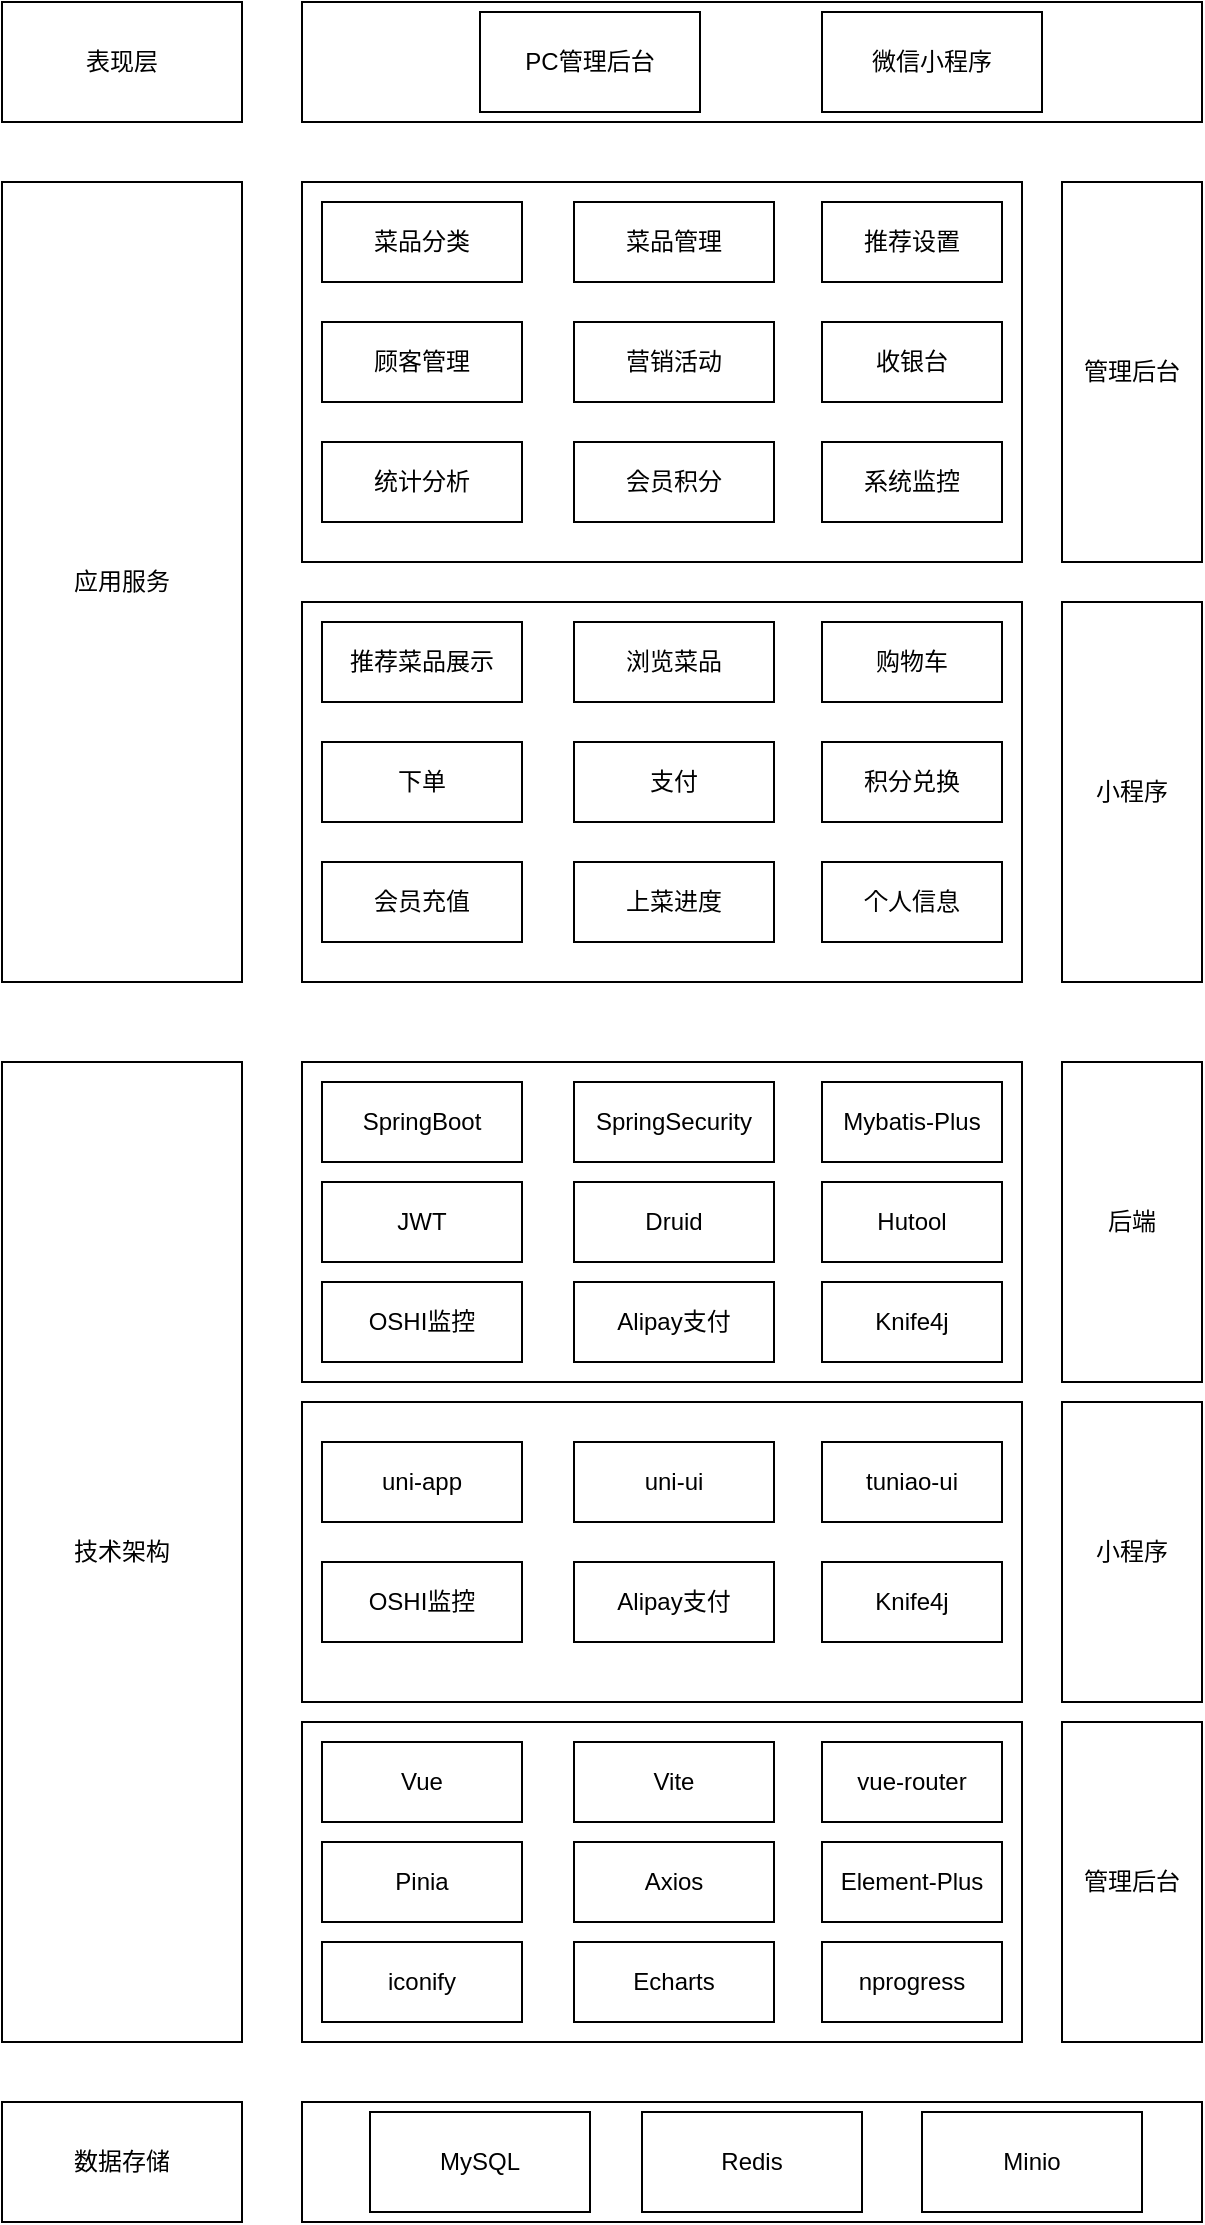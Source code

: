 <mxfile version="25.0.3">
  <diagram name="第 1 页" id="8up1TFRLoGJ1ylDCnul8">
    <mxGraphModel dx="909" dy="539" grid="1" gridSize="10" guides="1" tooltips="1" connect="1" arrows="1" fold="1" page="1" pageScale="1" pageWidth="827" pageHeight="1169" math="0" shadow="0">
      <root>
        <mxCell id="0" />
        <mxCell id="1" parent="0" />
        <mxCell id="2HdnOW5wauHoBpMCBvDK-2" value="" style="rounded=0;whiteSpace=wrap;html=1;" vertex="1" parent="1">
          <mxGeometry x="270" y="30" width="450" height="60" as="geometry" />
        </mxCell>
        <mxCell id="2HdnOW5wauHoBpMCBvDK-3" value="表现层" style="rounded=0;whiteSpace=wrap;html=1;" vertex="1" parent="1">
          <mxGeometry x="120" y="30" width="120" height="60" as="geometry" />
        </mxCell>
        <mxCell id="2HdnOW5wauHoBpMCBvDK-4" value="PC管理后台" style="rounded=0;whiteSpace=wrap;html=1;" vertex="1" parent="1">
          <mxGeometry x="359" y="35" width="110" height="50" as="geometry" />
        </mxCell>
        <mxCell id="2HdnOW5wauHoBpMCBvDK-5" value="微信小程序" style="rounded=0;whiteSpace=wrap;html=1;" vertex="1" parent="1">
          <mxGeometry x="530" y="35" width="110" height="50" as="geometry" />
        </mxCell>
        <mxCell id="2HdnOW5wauHoBpMCBvDK-6" value="应用服务" style="rounded=0;whiteSpace=wrap;html=1;" vertex="1" parent="1">
          <mxGeometry x="120" y="120" width="120" height="400" as="geometry" />
        </mxCell>
        <mxCell id="2HdnOW5wauHoBpMCBvDK-7" value="技术架构" style="rounded=0;whiteSpace=wrap;html=1;" vertex="1" parent="1">
          <mxGeometry x="120" y="560" width="120" height="490" as="geometry" />
        </mxCell>
        <mxCell id="2HdnOW5wauHoBpMCBvDK-8" value="数据存储" style="rounded=0;whiteSpace=wrap;html=1;" vertex="1" parent="1">
          <mxGeometry x="120" y="1080" width="120" height="60" as="geometry" />
        </mxCell>
        <mxCell id="2HdnOW5wauHoBpMCBvDK-9" value="" style="rounded=0;whiteSpace=wrap;html=1;" vertex="1" parent="1">
          <mxGeometry x="270" y="120" width="360" height="190" as="geometry" />
        </mxCell>
        <mxCell id="2HdnOW5wauHoBpMCBvDK-10" value="管理后台" style="rounded=0;whiteSpace=wrap;html=1;" vertex="1" parent="1">
          <mxGeometry x="650" y="120" width="70" height="190" as="geometry" />
        </mxCell>
        <mxCell id="2HdnOW5wauHoBpMCBvDK-11" value="" style="rounded=0;whiteSpace=wrap;html=1;" vertex="1" parent="1">
          <mxGeometry x="270" y="330" width="360" height="190" as="geometry" />
        </mxCell>
        <mxCell id="2HdnOW5wauHoBpMCBvDK-12" value="小程序" style="rounded=0;whiteSpace=wrap;html=1;" vertex="1" parent="1">
          <mxGeometry x="650" y="330" width="70" height="190" as="geometry" />
        </mxCell>
        <mxCell id="2HdnOW5wauHoBpMCBvDK-13" value="" style="rounded=0;whiteSpace=wrap;html=1;" vertex="1" parent="1">
          <mxGeometry x="270" y="560" width="360" height="160" as="geometry" />
        </mxCell>
        <mxCell id="2HdnOW5wauHoBpMCBvDK-14" value="后端" style="rounded=0;whiteSpace=wrap;html=1;" vertex="1" parent="1">
          <mxGeometry x="650" y="560" width="70" height="160" as="geometry" />
        </mxCell>
        <mxCell id="2HdnOW5wauHoBpMCBvDK-15" value="" style="rounded=0;whiteSpace=wrap;html=1;" vertex="1" parent="1">
          <mxGeometry x="270" y="890" width="360" height="160" as="geometry" />
        </mxCell>
        <mxCell id="2HdnOW5wauHoBpMCBvDK-16" value="管理后台" style="rounded=0;whiteSpace=wrap;html=1;" vertex="1" parent="1">
          <mxGeometry x="650" y="890" width="70" height="160" as="geometry" />
        </mxCell>
        <mxCell id="2HdnOW5wauHoBpMCBvDK-17" value="" style="rounded=0;whiteSpace=wrap;html=1;" vertex="1" parent="1">
          <mxGeometry x="270" y="1080" width="450" height="60" as="geometry" />
        </mxCell>
        <mxCell id="2HdnOW5wauHoBpMCBvDK-18" value="MySQL" style="rounded=0;whiteSpace=wrap;html=1;" vertex="1" parent="1">
          <mxGeometry x="304" y="1085" width="110" height="50" as="geometry" />
        </mxCell>
        <mxCell id="2HdnOW5wauHoBpMCBvDK-19" value="Redis" style="rounded=0;whiteSpace=wrap;html=1;" vertex="1" parent="1">
          <mxGeometry x="440" y="1085" width="110" height="50" as="geometry" />
        </mxCell>
        <mxCell id="2HdnOW5wauHoBpMCBvDK-20" value="Minio" style="rounded=0;whiteSpace=wrap;html=1;" vertex="1" parent="1">
          <mxGeometry x="580" y="1085" width="110" height="50" as="geometry" />
        </mxCell>
        <mxCell id="2HdnOW5wauHoBpMCBvDK-21" value="" style="rounded=0;whiteSpace=wrap;html=1;" vertex="1" parent="1">
          <mxGeometry x="270" y="730" width="360" height="150" as="geometry" />
        </mxCell>
        <mxCell id="2HdnOW5wauHoBpMCBvDK-22" value="小程序" style="rounded=0;whiteSpace=wrap;html=1;" vertex="1" parent="1">
          <mxGeometry x="650" y="730" width="70" height="150" as="geometry" />
        </mxCell>
        <mxCell id="2HdnOW5wauHoBpMCBvDK-23" value="菜品分类" style="rounded=0;whiteSpace=wrap;html=1;" vertex="1" parent="1">
          <mxGeometry x="280" y="130" width="100" height="40" as="geometry" />
        </mxCell>
        <mxCell id="2HdnOW5wauHoBpMCBvDK-24" value="菜品管理" style="rounded=0;whiteSpace=wrap;html=1;" vertex="1" parent="1">
          <mxGeometry x="406" y="130" width="100" height="40" as="geometry" />
        </mxCell>
        <mxCell id="2HdnOW5wauHoBpMCBvDK-25" value="推荐设置" style="rounded=0;whiteSpace=wrap;html=1;" vertex="1" parent="1">
          <mxGeometry x="530" y="130" width="90" height="40" as="geometry" />
        </mxCell>
        <mxCell id="2HdnOW5wauHoBpMCBvDK-26" value="顾客管理" style="rounded=0;whiteSpace=wrap;html=1;" vertex="1" parent="1">
          <mxGeometry x="280" y="190" width="100" height="40" as="geometry" />
        </mxCell>
        <mxCell id="2HdnOW5wauHoBpMCBvDK-27" value="统计分析" style="rounded=0;whiteSpace=wrap;html=1;" vertex="1" parent="1">
          <mxGeometry x="280" y="250" width="100" height="40" as="geometry" />
        </mxCell>
        <mxCell id="2HdnOW5wauHoBpMCBvDK-28" value="营销活动" style="rounded=0;whiteSpace=wrap;html=1;" vertex="1" parent="1">
          <mxGeometry x="406" y="190" width="100" height="40" as="geometry" />
        </mxCell>
        <mxCell id="2HdnOW5wauHoBpMCBvDK-29" value="会员积分" style="rounded=0;whiteSpace=wrap;html=1;" vertex="1" parent="1">
          <mxGeometry x="406" y="250" width="100" height="40" as="geometry" />
        </mxCell>
        <mxCell id="2HdnOW5wauHoBpMCBvDK-30" value="收银台" style="rounded=0;whiteSpace=wrap;html=1;" vertex="1" parent="1">
          <mxGeometry x="530" y="190" width="90" height="40" as="geometry" />
        </mxCell>
        <mxCell id="2HdnOW5wauHoBpMCBvDK-31" value="系统监控" style="rounded=0;whiteSpace=wrap;html=1;" vertex="1" parent="1">
          <mxGeometry x="530" y="250" width="90" height="40" as="geometry" />
        </mxCell>
        <mxCell id="2HdnOW5wauHoBpMCBvDK-32" value="推荐菜品展示" style="rounded=0;whiteSpace=wrap;html=1;" vertex="1" parent="1">
          <mxGeometry x="280" y="340" width="100" height="40" as="geometry" />
        </mxCell>
        <mxCell id="2HdnOW5wauHoBpMCBvDK-33" value="浏览菜品" style="rounded=0;whiteSpace=wrap;html=1;" vertex="1" parent="1">
          <mxGeometry x="406" y="340" width="100" height="40" as="geometry" />
        </mxCell>
        <mxCell id="2HdnOW5wauHoBpMCBvDK-34" value="购物车" style="rounded=0;whiteSpace=wrap;html=1;" vertex="1" parent="1">
          <mxGeometry x="530" y="340" width="90" height="40" as="geometry" />
        </mxCell>
        <mxCell id="2HdnOW5wauHoBpMCBvDK-35" value="下单" style="rounded=0;whiteSpace=wrap;html=1;" vertex="1" parent="1">
          <mxGeometry x="280" y="400" width="100" height="40" as="geometry" />
        </mxCell>
        <mxCell id="2HdnOW5wauHoBpMCBvDK-36" value="支付" style="rounded=0;whiteSpace=wrap;html=1;" vertex="1" parent="1">
          <mxGeometry x="406" y="400" width="100" height="40" as="geometry" />
        </mxCell>
        <mxCell id="2HdnOW5wauHoBpMCBvDK-37" value="积分兑换" style="rounded=0;whiteSpace=wrap;html=1;" vertex="1" parent="1">
          <mxGeometry x="530" y="400" width="90" height="40" as="geometry" />
        </mxCell>
        <mxCell id="2HdnOW5wauHoBpMCBvDK-38" value="会员充值" style="rounded=0;whiteSpace=wrap;html=1;" vertex="1" parent="1">
          <mxGeometry x="280" y="460" width="100" height="40" as="geometry" />
        </mxCell>
        <mxCell id="2HdnOW5wauHoBpMCBvDK-39" value="上菜进度" style="rounded=0;whiteSpace=wrap;html=1;" vertex="1" parent="1">
          <mxGeometry x="406" y="460" width="100" height="40" as="geometry" />
        </mxCell>
        <mxCell id="2HdnOW5wauHoBpMCBvDK-40" value="个人信息" style="rounded=0;whiteSpace=wrap;html=1;" vertex="1" parent="1">
          <mxGeometry x="530" y="460" width="90" height="40" as="geometry" />
        </mxCell>
        <mxCell id="2HdnOW5wauHoBpMCBvDK-41" value="SpringBoot" style="rounded=0;whiteSpace=wrap;html=1;" vertex="1" parent="1">
          <mxGeometry x="280" y="570" width="100" height="40" as="geometry" />
        </mxCell>
        <mxCell id="2HdnOW5wauHoBpMCBvDK-42" value="SpringSecurity" style="rounded=0;whiteSpace=wrap;html=1;" vertex="1" parent="1">
          <mxGeometry x="406" y="570" width="100" height="40" as="geometry" />
        </mxCell>
        <mxCell id="2HdnOW5wauHoBpMCBvDK-43" value="Mybatis-Plus" style="rounded=0;whiteSpace=wrap;html=1;" vertex="1" parent="1">
          <mxGeometry x="530" y="570" width="90" height="40" as="geometry" />
        </mxCell>
        <mxCell id="2HdnOW5wauHoBpMCBvDK-44" value="JWT" style="rounded=0;whiteSpace=wrap;html=1;" vertex="1" parent="1">
          <mxGeometry x="280" y="620" width="100" height="40" as="geometry" />
        </mxCell>
        <mxCell id="2HdnOW5wauHoBpMCBvDK-45" value="Druid" style="rounded=0;whiteSpace=wrap;html=1;" vertex="1" parent="1">
          <mxGeometry x="406" y="620" width="100" height="40" as="geometry" />
        </mxCell>
        <mxCell id="2HdnOW5wauHoBpMCBvDK-46" value="Hutool" style="rounded=0;whiteSpace=wrap;html=1;" vertex="1" parent="1">
          <mxGeometry x="530" y="620" width="90" height="40" as="geometry" />
        </mxCell>
        <mxCell id="2HdnOW5wauHoBpMCBvDK-47" value="OSHI监控" style="rounded=0;whiteSpace=wrap;html=1;" vertex="1" parent="1">
          <mxGeometry x="280" y="670" width="100" height="40" as="geometry" />
        </mxCell>
        <mxCell id="2HdnOW5wauHoBpMCBvDK-48" value="Alipay支付" style="rounded=0;whiteSpace=wrap;html=1;" vertex="1" parent="1">
          <mxGeometry x="406" y="670" width="100" height="40" as="geometry" />
        </mxCell>
        <mxCell id="2HdnOW5wauHoBpMCBvDK-49" value="Knife4j" style="rounded=0;whiteSpace=wrap;html=1;" vertex="1" parent="1">
          <mxGeometry x="530" y="670" width="90" height="40" as="geometry" />
        </mxCell>
        <mxCell id="2HdnOW5wauHoBpMCBvDK-50" value="uni-app" style="rounded=0;whiteSpace=wrap;html=1;" vertex="1" parent="1">
          <mxGeometry x="280" y="750" width="100" height="40" as="geometry" />
        </mxCell>
        <mxCell id="2HdnOW5wauHoBpMCBvDK-51" value="uni-ui" style="rounded=0;whiteSpace=wrap;html=1;" vertex="1" parent="1">
          <mxGeometry x="406" y="750" width="100" height="40" as="geometry" />
        </mxCell>
        <mxCell id="2HdnOW5wauHoBpMCBvDK-52" value="tuniao-ui" style="rounded=0;whiteSpace=wrap;html=1;" vertex="1" parent="1">
          <mxGeometry x="530" y="750" width="90" height="40" as="geometry" />
        </mxCell>
        <mxCell id="2HdnOW5wauHoBpMCBvDK-53" value="OSHI监控" style="rounded=0;whiteSpace=wrap;html=1;" vertex="1" parent="1">
          <mxGeometry x="280" y="810" width="100" height="40" as="geometry" />
        </mxCell>
        <mxCell id="2HdnOW5wauHoBpMCBvDK-54" value="Alipay支付" style="rounded=0;whiteSpace=wrap;html=1;" vertex="1" parent="1">
          <mxGeometry x="406" y="810" width="100" height="40" as="geometry" />
        </mxCell>
        <mxCell id="2HdnOW5wauHoBpMCBvDK-55" value="Knife4j" style="rounded=0;whiteSpace=wrap;html=1;" vertex="1" parent="1">
          <mxGeometry x="530" y="810" width="90" height="40" as="geometry" />
        </mxCell>
        <mxCell id="2HdnOW5wauHoBpMCBvDK-56" value="Vue" style="rounded=0;whiteSpace=wrap;html=1;" vertex="1" parent="1">
          <mxGeometry x="280" y="900" width="100" height="40" as="geometry" />
        </mxCell>
        <mxCell id="2HdnOW5wauHoBpMCBvDK-57" value="Vite" style="rounded=0;whiteSpace=wrap;html=1;" vertex="1" parent="1">
          <mxGeometry x="406" y="900" width="100" height="40" as="geometry" />
        </mxCell>
        <mxCell id="2HdnOW5wauHoBpMCBvDK-58" value="vue-router" style="rounded=0;whiteSpace=wrap;html=1;" vertex="1" parent="1">
          <mxGeometry x="530" y="900" width="90" height="40" as="geometry" />
        </mxCell>
        <mxCell id="2HdnOW5wauHoBpMCBvDK-59" value="Pinia" style="rounded=0;whiteSpace=wrap;html=1;" vertex="1" parent="1">
          <mxGeometry x="280" y="950" width="100" height="40" as="geometry" />
        </mxCell>
        <mxCell id="2HdnOW5wauHoBpMCBvDK-60" value="Axios" style="rounded=0;whiteSpace=wrap;html=1;" vertex="1" parent="1">
          <mxGeometry x="406" y="950" width="100" height="40" as="geometry" />
        </mxCell>
        <mxCell id="2HdnOW5wauHoBpMCBvDK-61" value="Element-Plus" style="rounded=0;whiteSpace=wrap;html=1;" vertex="1" parent="1">
          <mxGeometry x="530" y="950" width="90" height="40" as="geometry" />
        </mxCell>
        <mxCell id="2HdnOW5wauHoBpMCBvDK-62" value="iconify" style="rounded=0;whiteSpace=wrap;html=1;" vertex="1" parent="1">
          <mxGeometry x="280" y="1000" width="100" height="40" as="geometry" />
        </mxCell>
        <mxCell id="2HdnOW5wauHoBpMCBvDK-63" value="Echarts" style="rounded=0;whiteSpace=wrap;html=1;" vertex="1" parent="1">
          <mxGeometry x="406" y="1000" width="100" height="40" as="geometry" />
        </mxCell>
        <mxCell id="2HdnOW5wauHoBpMCBvDK-64" value="nprogress" style="rounded=0;whiteSpace=wrap;html=1;" vertex="1" parent="1">
          <mxGeometry x="530" y="1000" width="90" height="40" as="geometry" />
        </mxCell>
      </root>
    </mxGraphModel>
  </diagram>
</mxfile>
